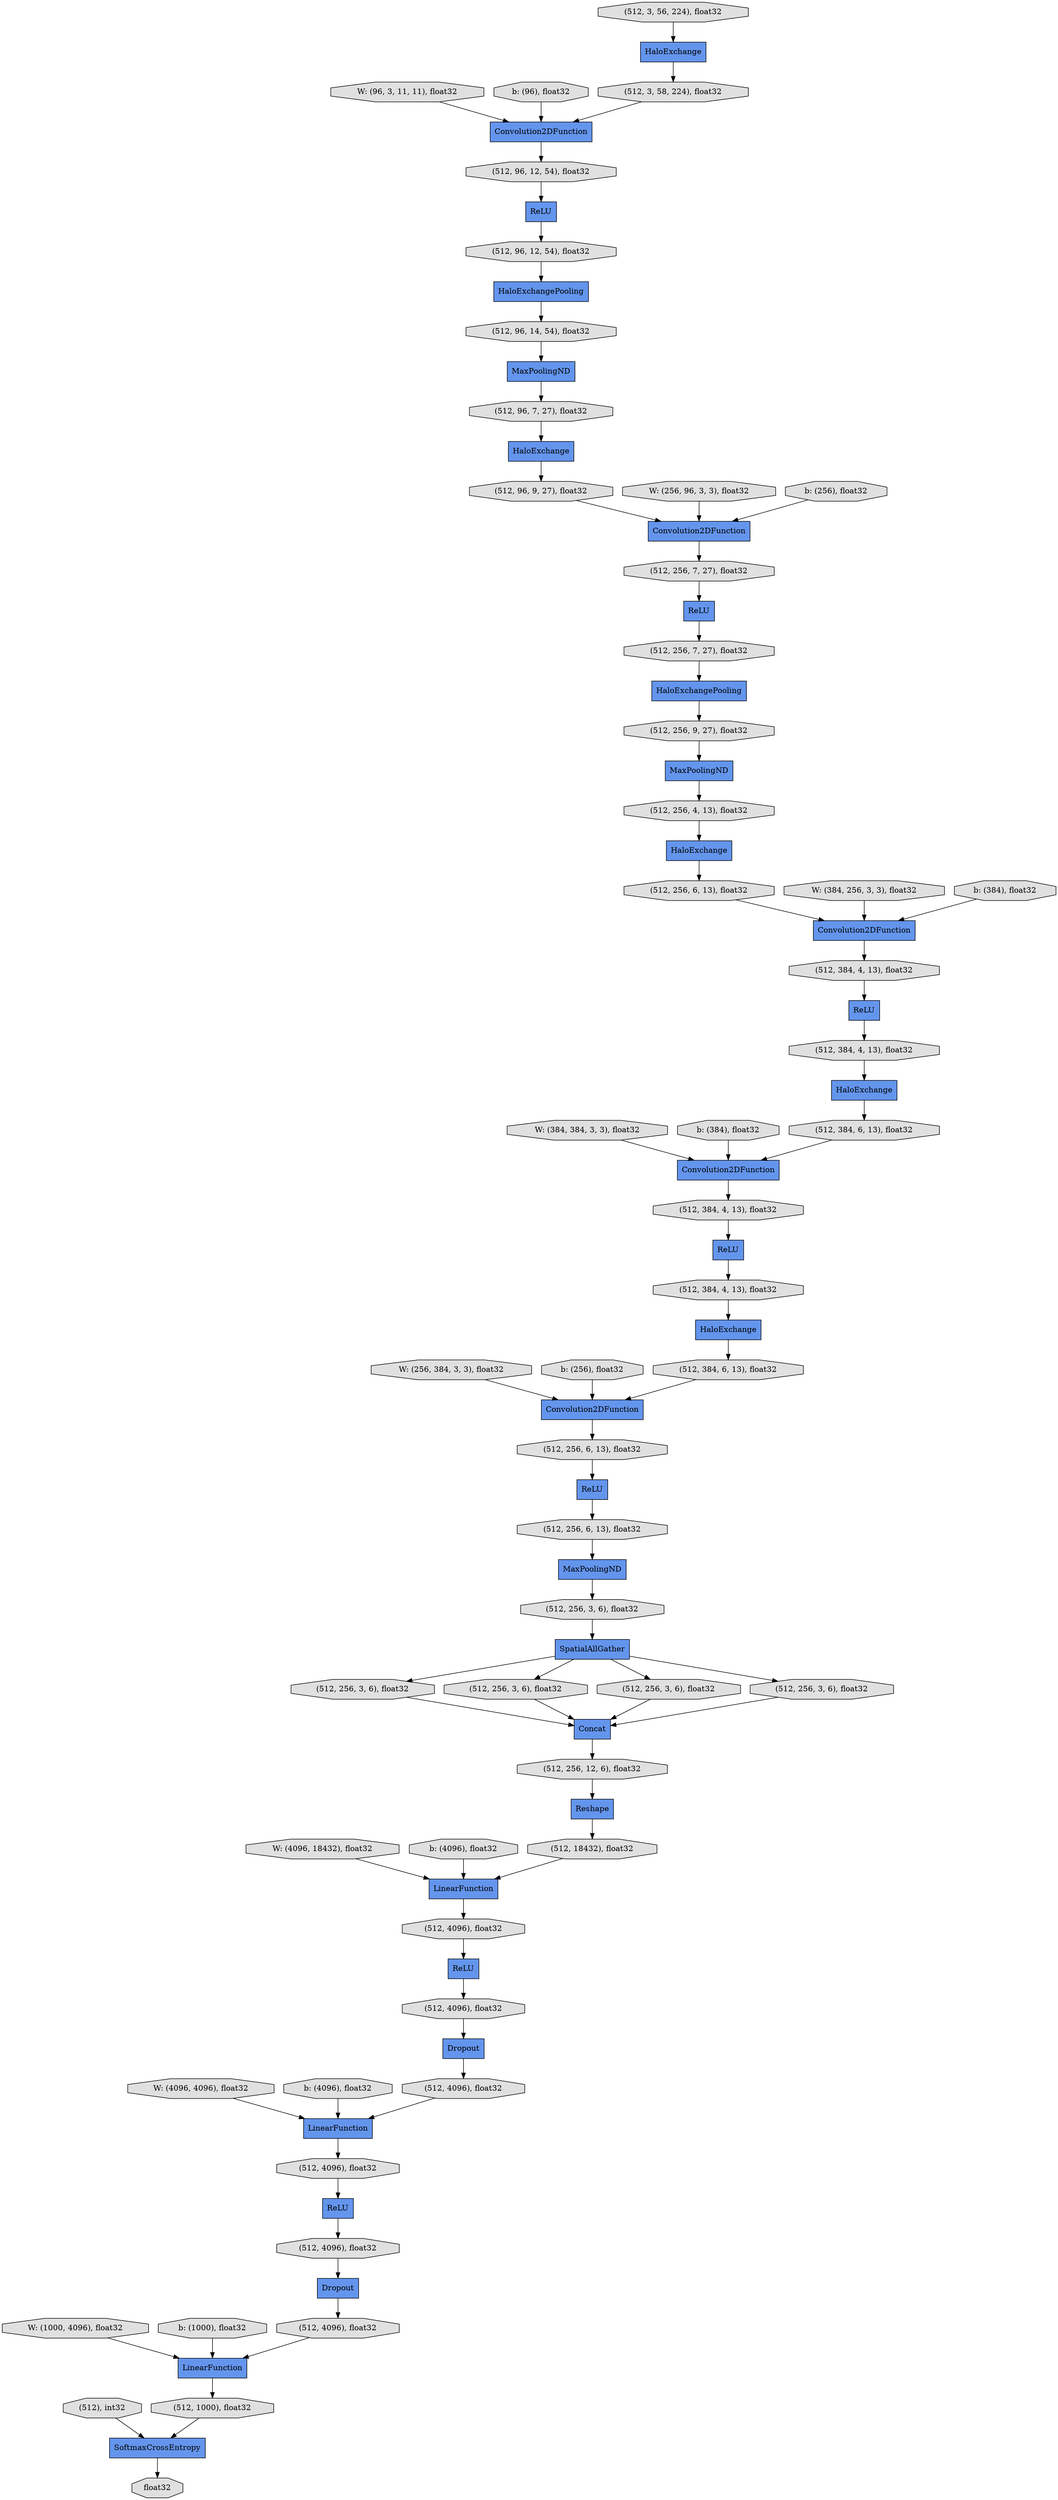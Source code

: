 digraph graphname{rankdir=TB;47739749351504 [label="Convolution2DFunction",shape="record",fillcolor="#6495ED",style="filled"];47739749351568 [label="ReLU",shape="record",fillcolor="#6495ED",style="filled"];47738178380176 [label="HaloExchangePooling",shape="record",fillcolor="#6495ED",style="filled"];47739749352016 [label="(512, 384, 4, 13), float32",shape="octagon",fillcolor="#E0E0E0",style="filled"];47739749352336 [label="Convolution2DFunction",shape="record",fillcolor="#6495ED",style="filled"];47739749352400 [label="(512, 384, 4, 13), float32",shape="octagon",fillcolor="#E0E0E0",style="filled"];47739749352656 [label="ReLU",shape="record",fillcolor="#6495ED",style="filled"];47739749353168 [label="(512, 256, 7, 27), float32",shape="octagon",fillcolor="#E0E0E0",style="filled"];47739797858000 [label="HaloExchange",shape="record",fillcolor="#6495ED",style="filled"];47739749353296 [label="(512, 96, 9, 27), float32",shape="octagon",fillcolor="#E0E0E0",style="filled"];47739749353552 [label="(512, 256, 6, 13), float32",shape="octagon",fillcolor="#E0E0E0",style="filled"];47739749353936 [label="(512, 96, 7, 27), float32",shape="octagon",fillcolor="#E0E0E0",style="filled"];47739749354320 [label="HaloExchange",shape="record",fillcolor="#6495ED",style="filled"];47739749354384 [label="ReLU",shape="record",fillcolor="#6495ED",style="filled"];47739749354448 [label="MaxPoolingND",shape="record",fillcolor="#6495ED",style="filled"];47739749354512 [label="HaloExchange",shape="record",fillcolor="#6495ED",style="filled"];47739749354704 [label="HaloExchange",shape="record",fillcolor="#6495ED",style="filled"];47739749354960 [label="(512, 256, 4, 13), float32",shape="octagon",fillcolor="#E0E0E0",style="filled"];47739749355216 [label="(512, 256, 9, 27), float32",shape="octagon",fillcolor="#E0E0E0",style="filled"];47739749355408 [label="(512, 96, 14, 54), float32",shape="octagon",fillcolor="#E0E0E0",style="filled"];47739749355472 [label="(512, 256, 7, 27), float32",shape="octagon",fillcolor="#E0E0E0",style="filled"];47739749388368 [label="(512, 4096), float32",shape="octagon",fillcolor="#E0E0E0",style="filled"];47738225758288 [label="W: (384, 384, 3, 3), float32",shape="octagon",fillcolor="#E0E0E0",style="filled"];47739749388432 [label="Dropout",shape="record",fillcolor="#6495ED",style="filled"];47739749322896 [label="ReLU",shape="record",fillcolor="#6495ED",style="filled"];47739749323152 [label="(512, 256, 3, 6), float32",shape="octagon",fillcolor="#E0E0E0",style="filled"];47738225758608 [label="b: (384), float32",shape="octagon",fillcolor="#E0E0E0",style="filled"];47739749388816 [label="float32",shape="octagon",fillcolor="#E0E0E0",style="filled"];47739749323280 [label="(512, 256, 3, 6), float32",shape="octagon",fillcolor="#E0E0E0",style="filled"];47739749323408 [label="(512, 256, 3, 6), float32",shape="octagon",fillcolor="#E0E0E0",style="filled"];47738225758928 [label="W: (256, 384, 3, 3), float32",shape="octagon",fillcolor="#E0E0E0",style="filled"];47739749323536 [label="(512, 256, 3, 6), float32",shape="octagon",fillcolor="#E0E0E0",style="filled"];47736613966608 [label="W: (96, 3, 11, 11), float32",shape="octagon",fillcolor="#E0E0E0",style="filled"];47739749389200 [label="LinearFunction",shape="record",fillcolor="#6495ED",style="filled"];47739749389264 [label="(512, 4096), float32",shape="octagon",fillcolor="#E0E0E0",style="filled"];47738225759248 [label="b: (256), float32",shape="octagon",fillcolor="#E0E0E0",style="filled"];47739749389392 [label="(512, 1000), float32",shape="octagon",fillcolor="#E0E0E0",style="filled"];47739749323984 [label="SpatialAllGather",shape="record",fillcolor="#6495ED",style="filled"];47739749324048 [label="Convolution2DFunction",shape="record",fillcolor="#6495ED",style="filled"];47739749389648 [label="(512, 4096), float32",shape="octagon",fillcolor="#E0E0E0",style="filled"];47739749324112 [label="(512, 256, 3, 6), float32",shape="octagon",fillcolor="#E0E0E0",style="filled"];47738225759632 [label="W: (4096, 18432), float32",shape="octagon",fillcolor="#E0E0E0",style="filled"];47738225759952 [label="b: (4096), float32",shape="octagon",fillcolor="#E0E0E0",style="filled"];47739749324688 [label="(512, 384, 4, 13), float32",shape="octagon",fillcolor="#E0E0E0",style="filled"];47739749390224 [label="(512, 4096), float32",shape="octagon",fillcolor="#E0E0E0",style="filled"];47738225760336 [label="W: (4096, 4096), float32",shape="octagon",fillcolor="#E0E0E0",style="filled"];47739749324880 [label="LinearFunction",shape="record",fillcolor="#6495ED",style="filled"];47739797813328 [label="MaxPoolingND",shape="record",fillcolor="#6495ED",style="filled"];47738225694864 [label="b: (96), float32",shape="octagon",fillcolor="#E0E0E0",style="filled"];47738178607312 [label="LinearFunction",shape="record",fillcolor="#6495ED",style="filled"];47739749325008 [label="Reshape",shape="record",fillcolor="#6495ED",style="filled"];47739749390672 [label="(512, 18432), float32",shape="octagon",fillcolor="#E0E0E0",style="filled"];47738225760656 [label="b: (4096), float32",shape="octagon",fillcolor="#E0E0E0",style="filled"];47739749390800 [label="(512, 4096), float32",shape="octagon",fillcolor="#E0E0E0",style="filled"];47739749325264 [label="(512, 256, 6, 13), float32",shape="octagon",fillcolor="#E0E0E0",style="filled"];47739745491472 [label="SoftmaxCrossEntropy",shape="record",fillcolor="#6495ED",style="filled"];47739749325392 [label="(512), int32",shape="octagon",fillcolor="#E0E0E0",style="filled"];47739749390928 [label="(512, 4096), float32",shape="octagon",fillcolor="#E0E0E0",style="filled"];47739749325456 [label="MaxPoolingND",shape="record",fillcolor="#6495ED",style="filled"];47738225760976 [label="W: (1000, 4096), float32",shape="octagon",fillcolor="#E0E0E0",style="filled"];47739749325584 [label="(512, 256, 6, 13), float32",shape="octagon",fillcolor="#E0E0E0",style="filled"];47739747760912 [label="HaloExchangePooling",shape="record",fillcolor="#6495ED",style="filled"];47738225695504 [label="W: (256, 96, 3, 3), float32",shape="octagon",fillcolor="#E0E0E0",style="filled"];47739747761040 [label="(512, 96, 12, 54), float32",shape="octagon",fillcolor="#E0E0E0",style="filled"];47739749325840 [label="(512, 384, 6, 13), float32",shape="octagon",fillcolor="#E0E0E0",style="filled"];47738225761360 [label="b: (1000), float32",shape="octagon",fillcolor="#E0E0E0",style="filled"];47738225695824 [label="b: (256), float32",shape="octagon",fillcolor="#E0E0E0",style="filled"];47739747761296 [label="ReLU",shape="record",fillcolor="#6495ED",style="filled"];47739749326032 [label="(512, 384, 6, 13), float32",shape="octagon",fillcolor="#E0E0E0",style="filled"];47739747761360 [label="(512, 96, 12, 54), float32",shape="octagon",fillcolor="#E0E0E0",style="filled"];47739749326160 [label="ReLU",shape="record",fillcolor="#6495ED",style="filled"];47738225696144 [label="W: (384, 256, 3, 3), float32",shape="octagon",fillcolor="#E0E0E0",style="filled"];47739749326288 [label="(512, 384, 4, 13), float32",shape="octagon",fillcolor="#E0E0E0",style="filled"];47739747761616 [label="HaloExchange",shape="record",fillcolor="#6495ED",style="filled"];47738225761808 [label="Dropout",shape="record",fillcolor="#6495ED",style="filled"];47739749326352 [label="(512, 256, 12, 6), float32",shape="octagon",fillcolor="#E0E0E0",style="filled"];47739747761680 [label="Convolution2DFunction",shape="record",fillcolor="#6495ED",style="filled"];47739797814800 [label="Convolution2DFunction",shape="record",fillcolor="#6495ED",style="filled"];47738225696464 [label="b: (384), float32",shape="octagon",fillcolor="#E0E0E0",style="filled"];47739797814992 [label="(512, 3, 56, 224), float32",shape="octagon",fillcolor="#E0E0E0",style="filled"];47739749326608 [label="Concat",shape="record",fillcolor="#6495ED",style="filled"];47739747663696 [label="ReLU",shape="record",fillcolor="#6495ED",style="filled"];47739747762064 [label="(512, 3, 58, 224), float32",shape="octagon",fillcolor="#E0E0E0",style="filled"];47739749323280 -> 47739749326608;47739749388368 -> 47739749389200;47739749390800 -> 47738178607312;47739749390928 -> 47739749388432;47738225760976 -> 47739749389200;47739747761616 -> 47739749353296;47739749354512 -> 47739749325840;47739797813328 -> 47739749353936;47739747761360 -> 47739747663696;47739749354448 -> 47739749354960;47738225759632 -> 47739749324880;47739749389648 -> 47739749322896;47739749351504 -> 47739749324688;47739749325392 -> 47739745491472;47739747760912 -> 47739749355216;47738225694864 -> 47739797814800;47739797814800 -> 47739747761360;47739747761040 -> 47738178380176;47738178380176 -> 47739749355408;47738225760656 -> 47738178607312;47738225758928 -> 47739749324048;47739745491472 -> 47739749388816;47739747761680 -> 47739749353168;47739749326032 -> 47739749324048;47739749326160 -> 47739749390928;47739749352656 -> 47739749352400;47739749354960 -> 47739749354704;47739749353168 -> 47739747761296;47739749323984 -> 47739749324112;47739747663696 -> 47739747761040;47739749388432 -> 47739749388368;47739749322896 -> 47739749389264;47739747761296 -> 47739749355472;47739749390672 -> 47739749324880;47739749325456 -> 47739749323536;47739749389392 -> 47739745491472;47739749323536 -> 47739749323984;47739747762064 -> 47739797814800;47739749323984 -> 47739749323408;47739749389200 -> 47739749389392;47739749325264 -> 47739749325456;47739749352016 -> 47739749352656;47739749389264 -> 47738225761808;47739749323408 -> 47739749326608;47739749390224 -> 47739749326160;47738225761808 -> 47739749390800;47738225760336 -> 47738178607312;47738225759248 -> 47739749324048;47739749324880 -> 47739749389648;47739749324112 -> 47739749326608;47739749324048 -> 47739749325584;47738225758288 -> 47739749351504;47739749326352 -> 47739749325008;47739749353296 -> 47739747761680;47739797858000 -> 47739747762064;47739749355472 -> 47739747760912;47739749352336 -> 47739749352016;47738225759952 -> 47739749324880;47739749324688 -> 47739749354384;47736613966608 -> 47739797814800;47739749352400 -> 47739749354512;47739749323984 -> 47739749323152;47738225696464 -> 47739749352336;47739749326288 -> 47739749354320;47739749325840 -> 47739749351504;47739749355216 -> 47739749354448;47739749323152 -> 47739749326608;47739749325584 -> 47739749351568;47739797814992 -> 47739797858000;47738178607312 -> 47739749390224;47738225758608 -> 47739749351504;47739749326608 -> 47739749326352;47739749351568 -> 47739749325264;47739749353552 -> 47739749352336;47739749325008 -> 47739749390672;47739749354384 -> 47739749326288;47739749353936 -> 47739747761616;47739749354704 -> 47739749353552;47739749323984 -> 47739749323280;47738225695504 -> 47739747761680;47738225761360 -> 47739749389200;47739749355408 -> 47739797813328;47738225696144 -> 47739749352336;47738225695824 -> 47739747761680;47739749354320 -> 47739749326032;}